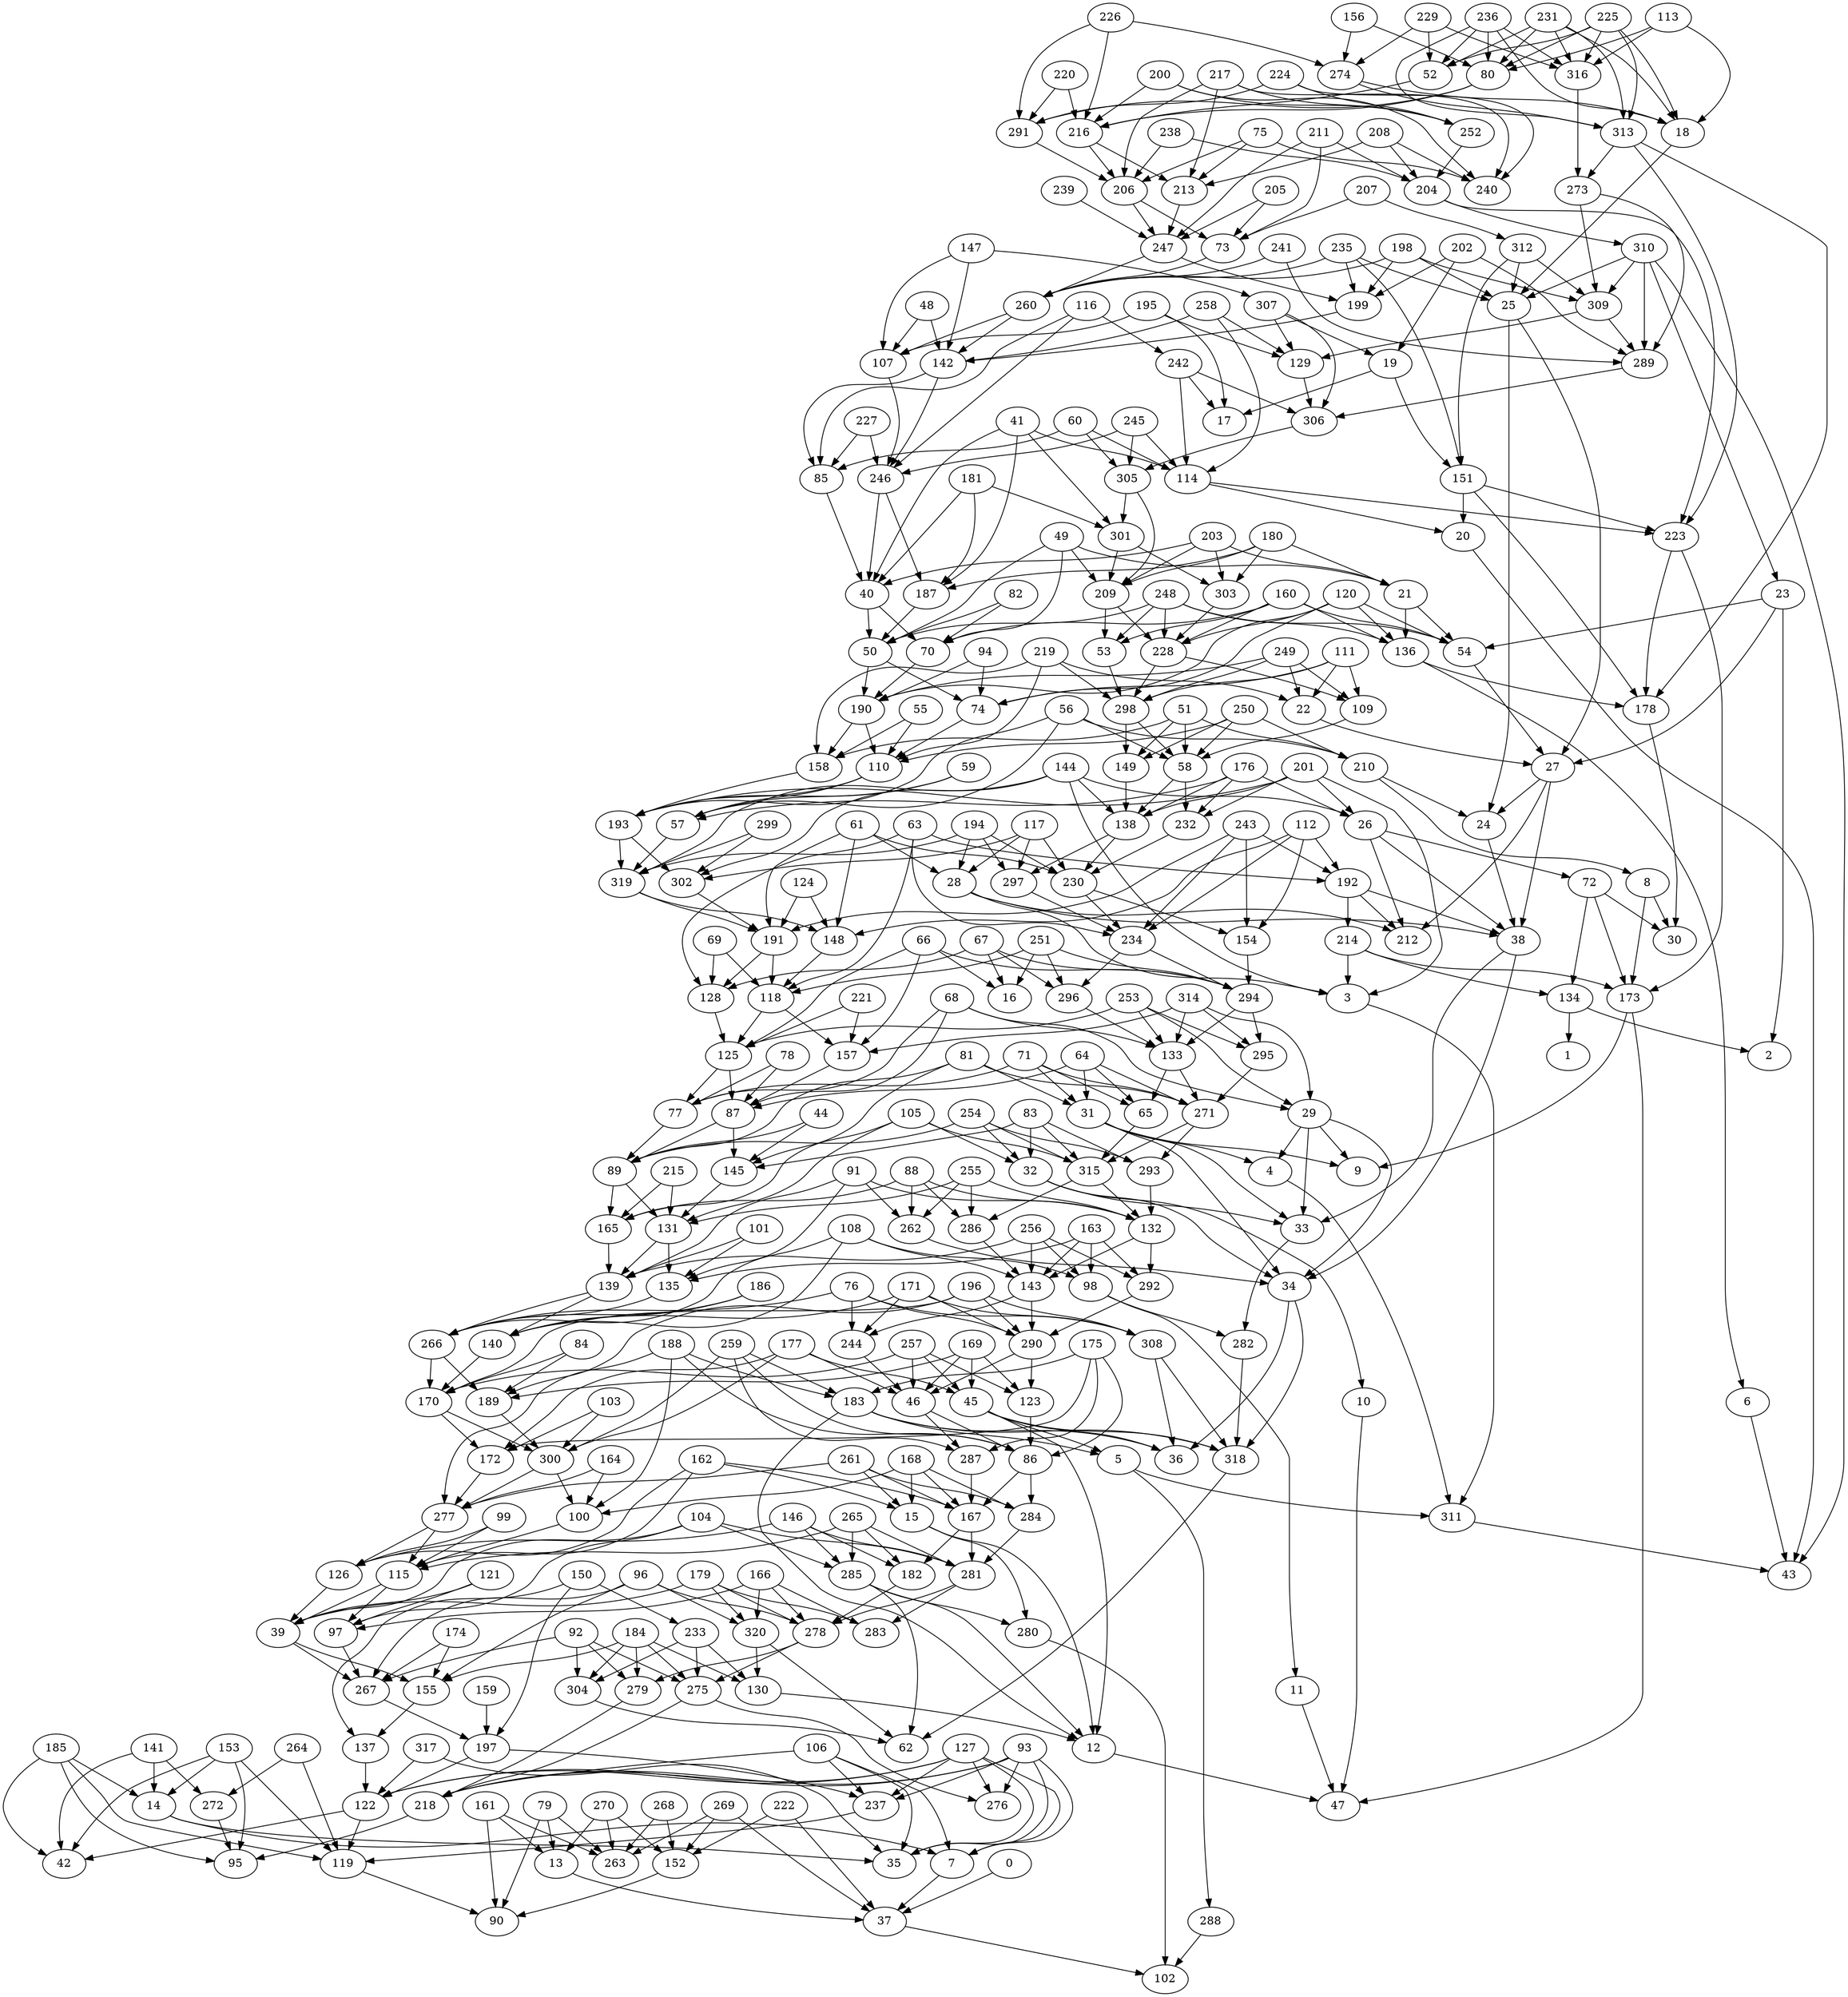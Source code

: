 digraph G {
    119 -> 90;
    152 -> 90;
    161 -> 90;
    79 -> 90;
    153 -> 42;
    122 -> 42;
    141 -> 42;
    185 -> 42;
    127 -> 237;
    197 -> 237;
    106 -> 237;
    93 -> 237;
    155 -> 137;
    150 -> 137;
    174 -> 155;
    39 -> 155;
    184 -> 155;
    96 -> 155;
    121 -> 97;
    115 -> 97;
    166 -> 97;
    104 -> 97;
    99 -> 126;
    277 -> 126;
    146 -> 126;
    162 -> 126;
    164 -> 100;
    300 -> 100;
    168 -> 100;
    188 -> 100;
    103 -> 172;
    170 -> 172;
    175 -> 172;
    177 -> 172;
    84 -> 189;
    266 -> 189;
    169 -> 189;
    196 -> 189;
    186 -> 140;
    139 -> 140;
    171 -> 140;
    108 -> 140;
    101 -> 135;
    131 -> 135;
    163 -> 135;
    91 -> 135;
    215 -> 165;
    89 -> 165;
    88 -> 165;
    105 -> 165;
    44 -> 145;
    87 -> 145;
    83 -> 145;
    81 -> 145;
    78 -> 77;
    125 -> 77;
    71 -> 77;
    68 -> 77;
    221 -> 157;
    118 -> 157;
    314 -> 157;
    66 -> 157;
    69 -> 128;
    191 -> 128;
    67 -> 128;
    63 -> 128;
    124 -> 148;
    319 -> 148;
    112 -> 148;
    61 -> 148;
    299 -> 302;
    193 -> 302;
    117 -> 302;
    144 -> 302;
    59 -> 57;
    110 -> 57;
    176 -> 57;
    56 -> 57;
    55 -> 158;
    190 -> 158;
    51 -> 158;
    219 -> 158;
    94 -> 74;
    50 -> 74;
    111 -> 74;
    120 -> 74;
    82 -> 70;
    40 -> 70;
    160 -> 70;
    49 -> 70;
    181 -> 187;
    246 -> 187;
    180 -> 187;
    41 -> 187;
    227 -> 85;
    142 -> 85;
    60 -> 85;
    116 -> 85;
    48 -> 107;
    260 -> 107;
    195 -> 107;
    147 -> 107;
    198 -> 199;
    247 -> 199;
    202 -> 199;
    235 -> 199;
    205 -> 73;
    206 -> 73;
    207 -> 73;
    211 -> 73;
    75 -> 213;
    216 -> 213;
    208 -> 213;
    217 -> 213;
    220 -> 291;
    80 -> 291;
    224 -> 291;
    226 -> 291;
    229 -> 52;
    231 -> 52;
    225 -> 52;
    236 -> 52;
    156 -> 80;
    113 -> 80;
    231 -> 80;
    225 -> 80;
    236 -> 80;
    52 -> 216;
    200 -> 216;
    220 -> 216;
    80 -> 216;
    226 -> 216;
    291 -> 206;
    238 -> 206;
    75 -> 206;
    216 -> 206;
    217 -> 206;
    213 -> 247;
    239 -> 247;
    205 -> 247;
    206 -> 247;
    211 -> 247;
    73 -> 260;
    241 -> 260;
    198 -> 260;
    247 -> 260;
    235 -> 260;
    199 -> 142;
    258 -> 142;
    48 -> 142;
    260 -> 142;
    147 -> 142;
    107 -> 246;
    245 -> 246;
    227 -> 246;
    142 -> 246;
    116 -> 246;
    85 -> 40;
    203 -> 40;
    181 -> 40;
    246 -> 40;
    41 -> 40;
    187 -> 50;
    248 -> 50;
    82 -> 50;
    40 -> 50;
    49 -> 50;
    70 -> 190;
    249 -> 190;
    94 -> 190;
    50 -> 190;
    120 -> 190;
    74 -> 110;
    250 -> 110;
    55 -> 110;
    190 -> 110;
    219 -> 110;
    158 -> 193;
    201 -> 193;
    59 -> 193;
    110 -> 193;
    56 -> 193;
    57 -> 319;
    194 -> 319;
    299 -> 319;
    193 -> 319;
    144 -> 319;
    302 -> 191;
    243 -> 191;
    124 -> 191;
    319 -> 191;
    61 -> 191;
    148 -> 118;
    251 -> 118;
    69 -> 118;
    191 -> 118;
    63 -> 118;
    128 -> 125;
    253 -> 125;
    221 -> 125;
    118 -> 125;
    66 -> 125;
    157 -> 87;
    64 -> 87;
    78 -> 87;
    125 -> 87;
    68 -> 87;
    77 -> 89;
    254 -> 89;
    44 -> 89;
    87 -> 89;
    81 -> 89;
    145 -> 131;
    255 -> 131;
    215 -> 131;
    89 -> 131;
    105 -> 131;
    165 -> 139;
    256 -> 139;
    101 -> 139;
    131 -> 139;
    91 -> 139;
    135 -> 266;
    76 -> 266;
    186 -> 266;
    139 -> 266;
    108 -> 266;
    140 -> 170;
    257 -> 170;
    84 -> 170;
    266 -> 170;
    196 -> 170;
    189 -> 300;
    259 -> 300;
    103 -> 300;
    170 -> 300;
    177 -> 300;
    172 -> 277;
    261 -> 277;
    164 -> 277;
    300 -> 277;
    188 -> 277;
    100 -> 115;
    265 -> 115;
    99 -> 115;
    277 -> 115;
    162 -> 115;
    126 -> 39;
    179 -> 39;
    121 -> 39;
    115 -> 39;
    104 -> 39;
    97 -> 267;
    92 -> 267;
    174 -> 267;
    39 -> 267;
    96 -> 267;
    267 -> 197;
    150 -> 197;
    159 -> 197;
    137 -> 122;
    317 -> 122;
    127 -> 122;
    197 -> 122;
    93 -> 122;
    237 -> 119;
    264 -> 119;
    153 -> 119;
    122 -> 119;
    185 -> 119;
    222 -> 152;
    268 -> 152;
    269 -> 152;
    270 -> 152;
    272 -> 95;
    153 -> 95;
    185 -> 95;
    218 -> 95;
    275 -> 276;
    127 -> 276;
    93 -> 276;
    278 -> 279;
    92 -> 279;
    184 -> 279;
    281 -> 283;
    179 -> 283;
    166 -> 283;
    167 -> 182;
    265 -> 182;
    146 -> 182;
    86 -> 284;
    261 -> 284;
    168 -> 284;
    46 -> 287;
    259 -> 287;
    175 -> 287;
    290 -> 123;
    257 -> 123;
    169 -> 123;
    143 -> 244;
    76 -> 244;
    171 -> 244;
    132 -> 292;
    256 -> 292;
    163 -> 292;
    315 -> 286;
    255 -> 286;
    88 -> 286;
    271 -> 293;
    254 -> 293;
    83 -> 293;
    133 -> 65;
    64 -> 65;
    71 -> 65;
    294 -> 295;
    253 -> 295;
    314 -> 295;
    234 -> 296;
    251 -> 296;
    67 -> 296;
    230 -> 154;
    243 -> 154;
    112 -> 154;
    138 -> 297;
    194 -> 297;
    117 -> 297;
    58 -> 232;
    201 -> 232;
    176 -> 232;
    298 -> 149;
    250 -> 149;
    51 -> 149;
    228 -> 109;
    249 -> 109;
    111 -> 109;
    209 -> 53;
    248 -> 53;
    160 -> 53;
    301 -> 303;
    203 -> 303;
    180 -> 303;
    305 -> 301;
    181 -> 301;
    41 -> 301;
    306 -> 305;
    245 -> 305;
    60 -> 305;
    289 -> 306;
    129 -> 306;
    307 -> 306;
    242 -> 306;
    258 -> 129;
    195 -> 129;
    309 -> 129;
    307 -> 129;
    310 -> 289;
    273 -> 289;
    309 -> 289;
    241 -> 289;
    202 -> 289;
    198 -> 309;
    310 -> 309;
    312 -> 309;
    273 -> 309;
    204 -> 310;
    225 -> 313;
    231 -> 313;
    236 -> 313;
    274 -> 313;
    226 -> 274;
    156 -> 274;
    229 -> 274;
    211 -> 204;
    238 -> 204;
    208 -> 204;
    252 -> 204;
    217 -> 252;
    200 -> 252;
    224 -> 252;
    313 -> 273;
    316 -> 273;
    208 -> 240;
    217 -> 240;
    75 -> 240;
    200 -> 240;
    224 -> 240;
    229 -> 316;
    225 -> 316;
    113 -> 316;
    231 -> 316;
    236 -> 316;
    207 -> 312;
    147 -> 307;
    116 -> 242;
    49 -> 209;
    305 -> 209;
    301 -> 209;
    203 -> 209;
    180 -> 209;
    120 -> 228;
    303 -> 228;
    209 -> 228;
    248 -> 228;
    160 -> 228;
    219 -> 298;
    53 -> 298;
    228 -> 298;
    249 -> 298;
    111 -> 298;
    56 -> 58;
    109 -> 58;
    298 -> 58;
    250 -> 58;
    51 -> 58;
    144 -> 138;
    149 -> 138;
    58 -> 138;
    201 -> 138;
    176 -> 138;
    61 -> 230;
    232 -> 230;
    138 -> 230;
    194 -> 230;
    117 -> 230;
    63 -> 234;
    297 -> 234;
    230 -> 234;
    243 -> 234;
    112 -> 234;
    66 -> 294;
    154 -> 294;
    234 -> 294;
    251 -> 294;
    67 -> 294;
    68 -> 133;
    296 -> 133;
    294 -> 133;
    253 -> 133;
    314 -> 133;
    81 -> 271;
    295 -> 271;
    133 -> 271;
    64 -> 271;
    71 -> 271;
    105 -> 315;
    65 -> 315;
    271 -> 315;
    254 -> 315;
    83 -> 315;
    91 -> 132;
    293 -> 132;
    315 -> 132;
    255 -> 132;
    88 -> 132;
    108 -> 143;
    286 -> 143;
    132 -> 143;
    256 -> 143;
    163 -> 143;
    196 -> 290;
    292 -> 290;
    143 -> 290;
    76 -> 290;
    171 -> 290;
    177 -> 46;
    244 -> 46;
    290 -> 46;
    257 -> 46;
    169 -> 46;
    188 -> 86;
    123 -> 86;
    46 -> 86;
    259 -> 86;
    175 -> 86;
    162 -> 167;
    287 -> 167;
    86 -> 167;
    261 -> 167;
    168 -> 167;
    104 -> 281;
    284 -> 281;
    167 -> 281;
    265 -> 281;
    146 -> 281;
    96 -> 278;
    182 -> 278;
    281 -> 278;
    179 -> 278;
    166 -> 278;
    233 -> 275;
    92 -> 275;
    184 -> 275;
    278 -> 275;
    150 -> 233;
    106 -> 218;
    279 -> 218;
    275 -> 218;
    127 -> 218;
    93 -> 218;
    264 -> 272;
    141 -> 272;
    269 -> 263;
    270 -> 263;
    268 -> 263;
    161 -> 263;
    79 -> 263;
    318 -> 62;
    304 -> 62;
    320 -> 62;
    285 -> 62;
    183 -> 36;
    45 -> 36;
    34 -> 36;
    308 -> 36;
    33 -> 282;
    98 -> 282;
    38 -> 33;
    32 -> 33;
    31 -> 33;
    29 -> 33;
    28 -> 212;
    192 -> 212;
    27 -> 212;
    26 -> 212;
    25 -> 24;
    27 -> 24;
    210 -> 24;
    23 -> 27;
    54 -> 27;
    22 -> 27;
    25 -> 27;
    120 -> 54;
    248 -> 54;
    160 -> 54;
    21 -> 54;
    23 -> 54;
    310 -> 23;
    114 -> 20;
    151 -> 20;
    235 -> 151;
    19 -> 151;
    312 -> 151;
    202 -> 19;
    307 -> 19;
    41 -> 114;
    245 -> 114;
    60 -> 114;
    258 -> 114;
    242 -> 114;
    49 -> 21;
    203 -> 21;
    180 -> 21;
    198 -> 25;
    235 -> 25;
    312 -> 25;
    310 -> 25;
    18 -> 25;
    195 -> 17;
    242 -> 17;
    19 -> 17;
    274 -> 18;
    113 -> 18;
    225 -> 18;
    231 -> 18;
    236 -> 18;
    219 -> 22;
    249 -> 22;
    111 -> 22;
    56 -> 210;
    250 -> 210;
    51 -> 210;
    61 -> 28;
    194 -> 28;
    117 -> 28;
    144 -> 26;
    201 -> 26;
    176 -> 26;
    63 -> 192;
    243 -> 192;
    112 -> 192;
    27 -> 38;
    192 -> 38;
    24 -> 38;
    28 -> 38;
    26 -> 38;
    66 -> 16;
    251 -> 16;
    67 -> 16;
    81 -> 31;
    64 -> 31;
    71 -> 31;
    68 -> 29;
    253 -> 29;
    314 -> 29;
    105 -> 32;
    254 -> 32;
    83 -> 32;
    262 -> 34;
    32 -> 34;
    38 -> 34;
    31 -> 34;
    29 -> 34;
    91 -> 262;
    255 -> 262;
    88 -> 262;
    108 -> 98;
    256 -> 98;
    163 -> 98;
    196 -> 308;
    76 -> 308;
    171 -> 308;
    188 -> 183;
    259 -> 183;
    175 -> 183;
    177 -> 45;
    257 -> 45;
    169 -> 45;
    34 -> 318;
    183 -> 318;
    282 -> 318;
    45 -> 318;
    308 -> 318;
    162 -> 15;
    261 -> 15;
    168 -> 15;
    92 -> 304;
    184 -> 304;
    233 -> 304;
    14 -> 35;
    317 -> 35;
    106 -> 35;
    127 -> 35;
    93 -> 35;
    141 -> 14;
    153 -> 14;
    185 -> 14;
    270 -> 13;
    161 -> 13;
    79 -> 13;
    96 -> 320;
    179 -> 320;
    166 -> 320;
    104 -> 285;
    265 -> 285;
    146 -> 285;
    12 -> 47;
    11 -> 47;
    173 -> 47;
    10 -> 47;
    173 -> 9;
    31 -> 9;
    29 -> 9;
    178 -> 30;
    72 -> 30;
    8 -> 30;
    151 -> 178;
    223 -> 178;
    313 -> 178;
    136 -> 178;
    114 -> 223;
    151 -> 223;
    313 -> 223;
    204 -> 223;
    120 -> 136;
    248 -> 136;
    160 -> 136;
    21 -> 136;
    210 -> 8;
    26 -> 72;
    214 -> 173;
    72 -> 173;
    223 -> 173;
    8 -> 173;
    192 -> 214;
    130 -> 12;
    15 -> 12;
    285 -> 12;
    45 -> 12;
    183 -> 12;
    184 -> 130;
    233 -> 130;
    320 -> 130;
    106 -> 7;
    127 -> 7;
    93 -> 7;
    14 -> 7;
    98 -> 11;
    32 -> 10;
    311 -> 43;
    6 -> 43;
    310 -> 43;
    20 -> 43;
    5 -> 311;
    4 -> 311;
    3 -> 311;
    31 -> 4;
    29 -> 4;
    183 -> 5;
    45 -> 5;
    285 -> 280;
    15 -> 280;
    144 -> 3;
    201 -> 3;
    28 -> 3;
    214 -> 3;
    136 -> 6;
    134 -> 2;
    23 -> 2;
    5 -> 288;
    214 -> 134;
    72 -> 134;
    134 -> 1;
    288 -> 102;
    280 -> 102;
    37 -> 102;
    222 -> 37;
    0 -> 37;
    269 -> 37;
    7 -> 37;
    13 -> 37;
}
